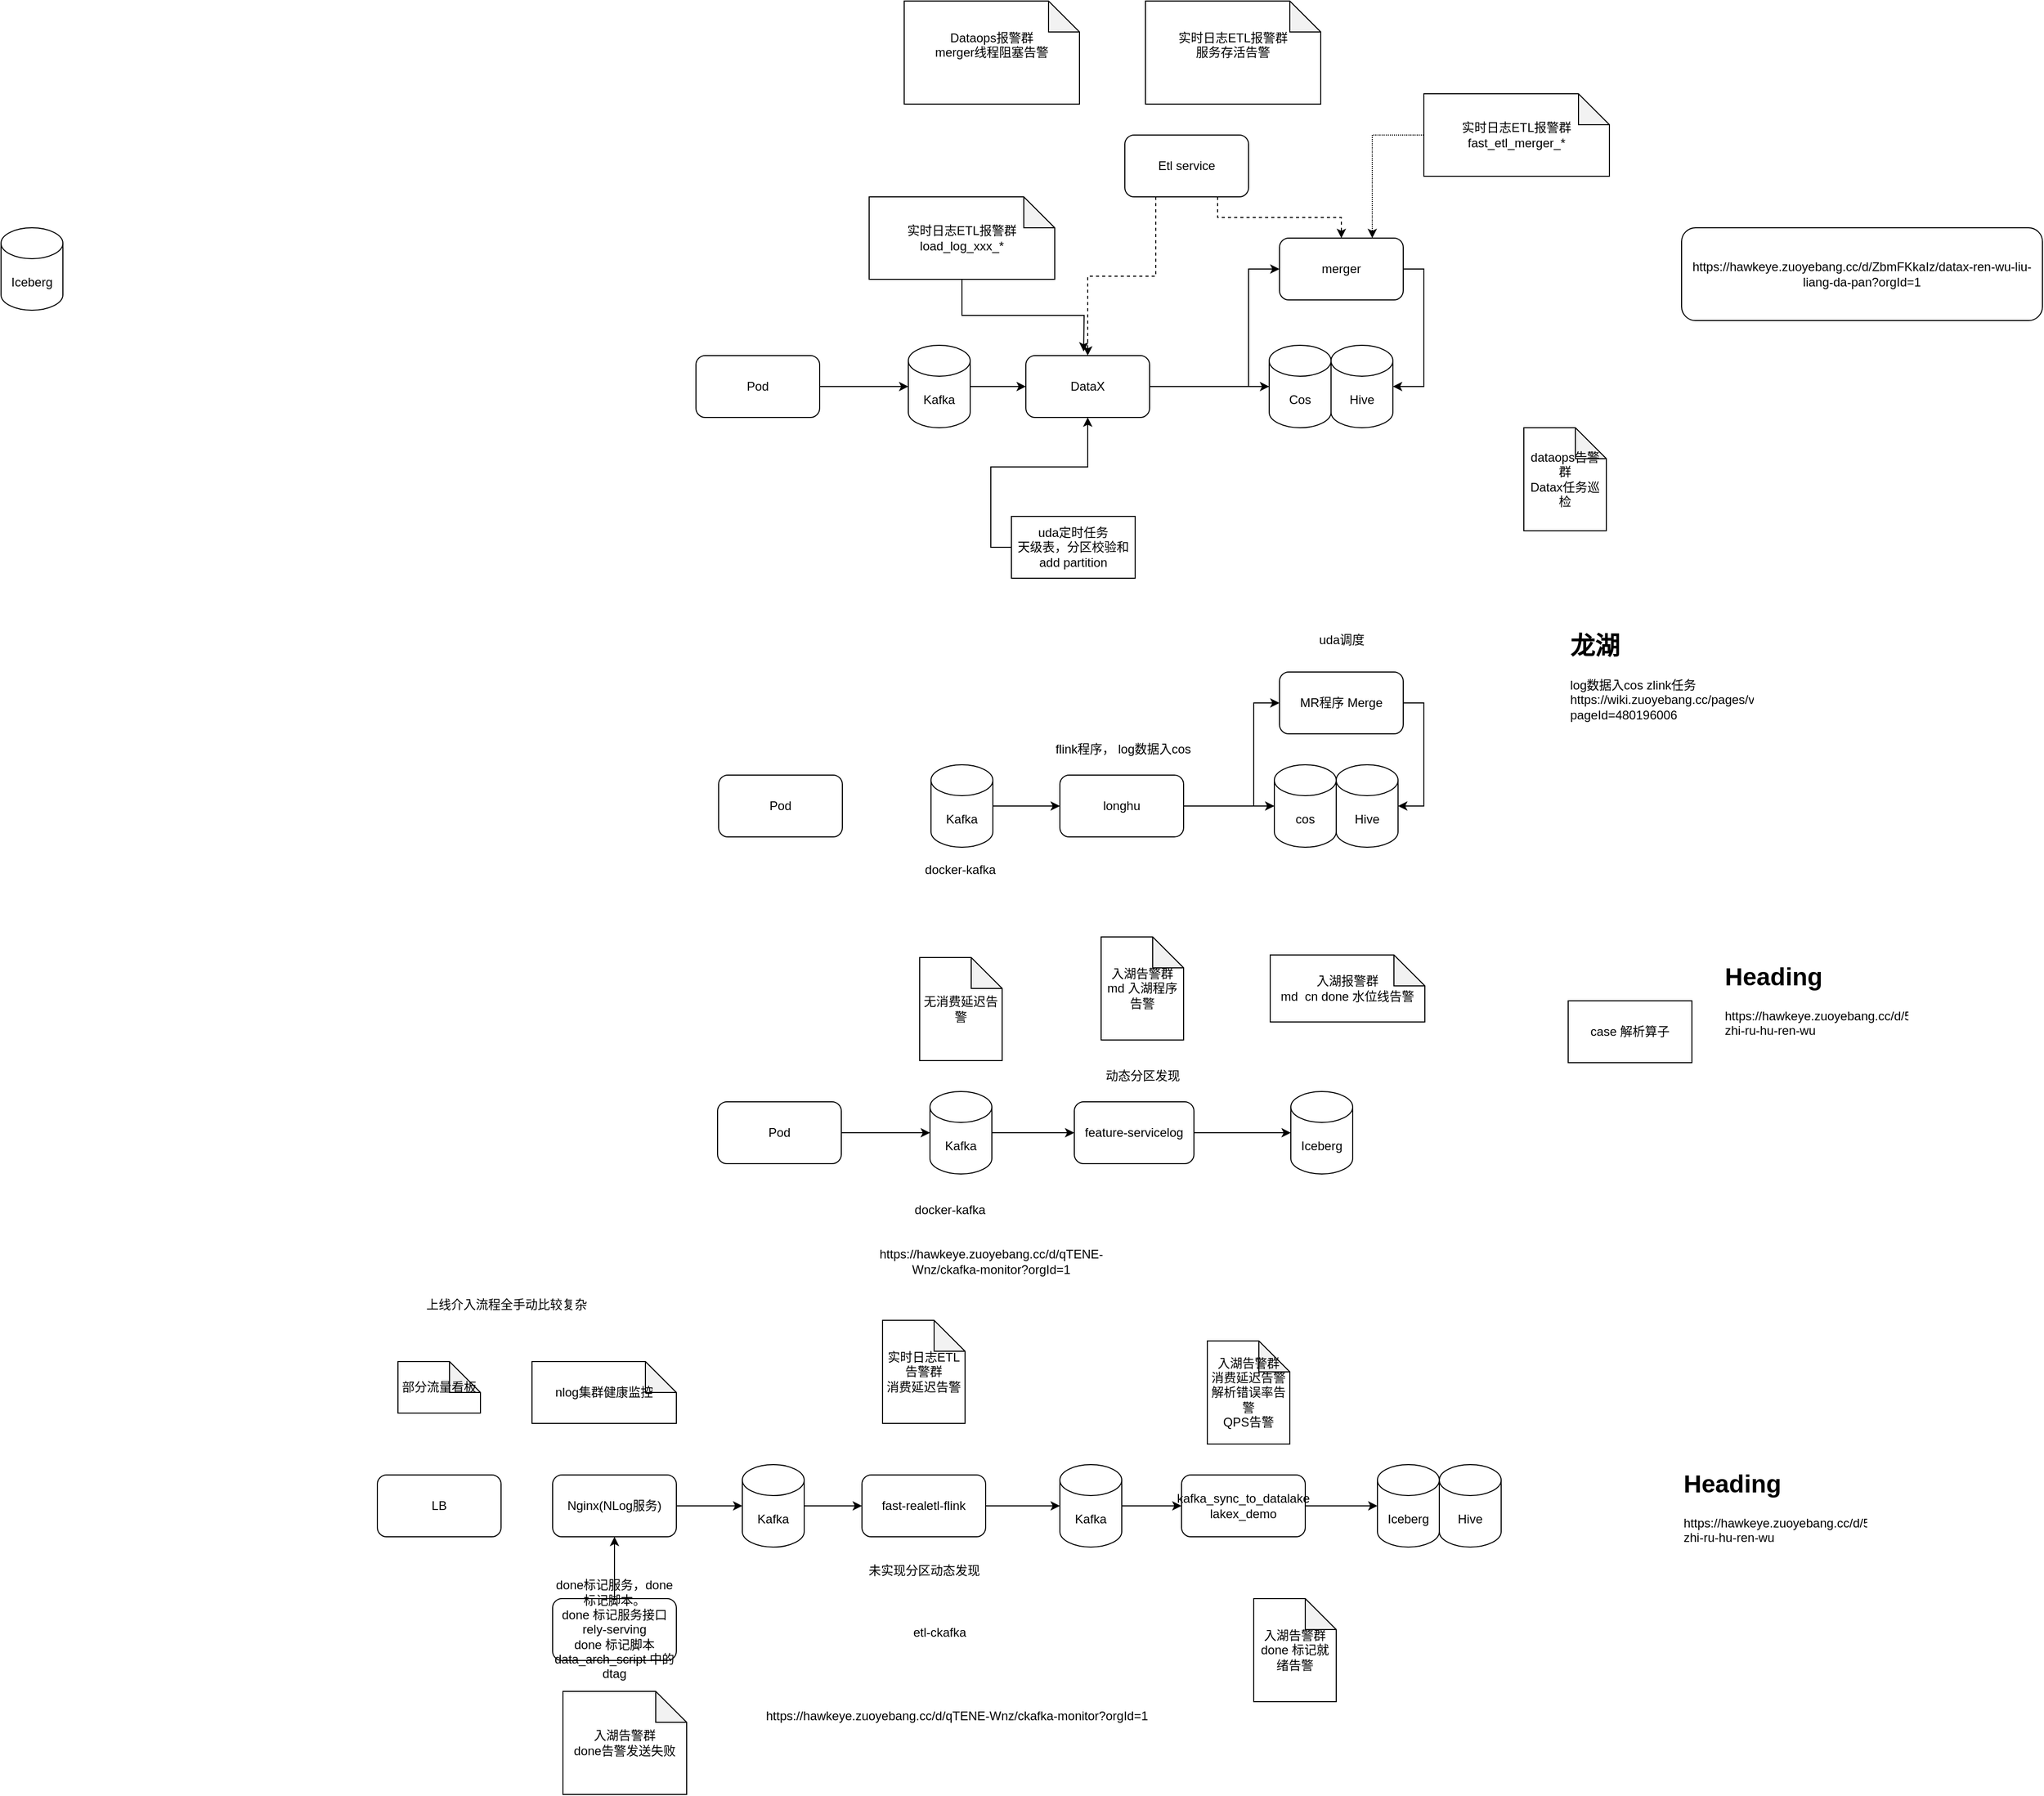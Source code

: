 <mxfile version="24.4.9" type="github">
  <diagram name="第 1 页" id="8TyQ_WzbEVN8jgP6hKr9">
    <mxGraphModel dx="2084" dy="638" grid="1" gridSize="10" guides="1" tooltips="1" connect="1" arrows="1" fold="1" page="1" pageScale="1" pageWidth="827" pageHeight="1169" math="0" shadow="0">
      <root>
        <mxCell id="0" />
        <mxCell id="1" parent="0" />
        <mxCell id="jp1PTQuWplXu-e_FXXWB-3" value="Iceberg" style="shape=cylinder3;whiteSpace=wrap;html=1;boundedLbl=1;backgroundOutline=1;size=15;" vertex="1" parent="1">
          <mxGeometry x="-650" y="360" width="60" height="80" as="geometry" />
        </mxCell>
        <mxCell id="jp1PTQuWplXu-e_FXXWB-5" value="Hive" style="shape=cylinder3;whiteSpace=wrap;html=1;boundedLbl=1;backgroundOutline=1;size=15;" vertex="1" parent="1">
          <mxGeometry x="640" y="474" width="60" height="80" as="geometry" />
        </mxCell>
        <mxCell id="jp1PTQuWplXu-e_FXXWB-34" style="edgeStyle=orthogonalEdgeStyle;rounded=0;orthogonalLoop=1;jettySize=auto;html=1;exitX=1;exitY=0.5;exitDx=0;exitDy=0;exitPerimeter=0;entryX=0;entryY=0.5;entryDx=0;entryDy=0;" edge="1" parent="1" source="jp1PTQuWplXu-e_FXXWB-6" target="jp1PTQuWplXu-e_FXXWB-33">
          <mxGeometry relative="1" as="geometry" />
        </mxCell>
        <mxCell id="jp1PTQuWplXu-e_FXXWB-6" value="Kafka" style="shape=cylinder3;whiteSpace=wrap;html=1;boundedLbl=1;backgroundOutline=1;size=15;" vertex="1" parent="1">
          <mxGeometry x="251" y="1198" width="60" height="80" as="geometry" />
        </mxCell>
        <mxCell id="jp1PTQuWplXu-e_FXXWB-38" value="" style="edgeStyle=orthogonalEdgeStyle;rounded=0;orthogonalLoop=1;jettySize=auto;html=1;" edge="1" parent="1" source="jp1PTQuWplXu-e_FXXWB-8" target="jp1PTQuWplXu-e_FXXWB-37">
          <mxGeometry relative="1" as="geometry" />
        </mxCell>
        <mxCell id="jp1PTQuWplXu-e_FXXWB-8" value="Kafka" style="shape=cylinder3;whiteSpace=wrap;html=1;boundedLbl=1;backgroundOutline=1;size=15;" vertex="1" parent="1">
          <mxGeometry x="69" y="1560" width="60" height="80" as="geometry" />
        </mxCell>
        <mxCell id="jp1PTQuWplXu-e_FXXWB-9" value="Nginx(NLog服务)" style="rounded=1;whiteSpace=wrap;html=1;" vertex="1" parent="1">
          <mxGeometry x="-115" y="1570" width="120" height="60" as="geometry" />
        </mxCell>
        <mxCell id="jp1PTQuWplXu-e_FXXWB-10" value="DataX" style="rounded=1;whiteSpace=wrap;html=1;" vertex="1" parent="1">
          <mxGeometry x="344" y="484" width="120" height="60" as="geometry" />
        </mxCell>
        <mxCell id="jp1PTQuWplXu-e_FXXWB-11" value="merger" style="rounded=1;whiteSpace=wrap;html=1;" vertex="1" parent="1">
          <mxGeometry x="590" y="370" width="120" height="60" as="geometry" />
        </mxCell>
        <mxCell id="jp1PTQuWplXu-e_FXXWB-16" style="edgeStyle=orthogonalEdgeStyle;rounded=0;orthogonalLoop=1;jettySize=auto;html=1;exitX=0;exitY=0.5;exitDx=0;exitDy=0;exitPerimeter=0;entryX=0;entryY=0.5;entryDx=0;entryDy=0;" edge="1" parent="1" source="jp1PTQuWplXu-e_FXXWB-15" target="jp1PTQuWplXu-e_FXXWB-11">
          <mxGeometry relative="1" as="geometry" />
        </mxCell>
        <mxCell id="jp1PTQuWplXu-e_FXXWB-15" value="Cos" style="shape=cylinder3;whiteSpace=wrap;html=1;boundedLbl=1;backgroundOutline=1;size=15;" vertex="1" parent="1">
          <mxGeometry x="580" y="474" width="60" height="80" as="geometry" />
        </mxCell>
        <mxCell id="jp1PTQuWplXu-e_FXXWB-17" style="edgeStyle=orthogonalEdgeStyle;rounded=0;orthogonalLoop=1;jettySize=auto;html=1;exitX=1;exitY=0.5;exitDx=0;exitDy=0;entryX=1;entryY=0.5;entryDx=0;entryDy=0;entryPerimeter=0;" edge="1" parent="1" source="jp1PTQuWplXu-e_FXXWB-11" target="jp1PTQuWplXu-e_FXXWB-5">
          <mxGeometry relative="1" as="geometry" />
        </mxCell>
        <mxCell id="jp1PTQuWplXu-e_FXXWB-19" style="edgeStyle=orthogonalEdgeStyle;rounded=0;orthogonalLoop=1;jettySize=auto;html=1;exitX=1;exitY=0.5;exitDx=0;exitDy=0;exitPerimeter=0;entryX=0;entryY=0.5;entryDx=0;entryDy=0;" edge="1" parent="1" source="jp1PTQuWplXu-e_FXXWB-18" target="jp1PTQuWplXu-e_FXXWB-10">
          <mxGeometry relative="1" as="geometry" />
        </mxCell>
        <mxCell id="jp1PTQuWplXu-e_FXXWB-18" value="Kafka" style="shape=cylinder3;whiteSpace=wrap;html=1;boundedLbl=1;backgroundOutline=1;size=15;" vertex="1" parent="1">
          <mxGeometry x="230" y="474" width="60" height="80" as="geometry" />
        </mxCell>
        <mxCell id="jp1PTQuWplXu-e_FXXWB-20" style="edgeStyle=orthogonalEdgeStyle;rounded=0;orthogonalLoop=1;jettySize=auto;html=1;exitX=1;exitY=0.5;exitDx=0;exitDy=0;entryX=0;entryY=0.5;entryDx=0;entryDy=0;entryPerimeter=0;" edge="1" parent="1" source="jp1PTQuWplXu-e_FXXWB-10" target="jp1PTQuWplXu-e_FXXWB-15">
          <mxGeometry relative="1" as="geometry" />
        </mxCell>
        <mxCell id="jp1PTQuWplXu-e_FXXWB-22" style="edgeStyle=orthogonalEdgeStyle;rounded=0;orthogonalLoop=1;jettySize=auto;html=1;exitX=0.25;exitY=1;exitDx=0;exitDy=0;dashed=1;" edge="1" parent="1" source="jp1PTQuWplXu-e_FXXWB-21" target="jp1PTQuWplXu-e_FXXWB-10">
          <mxGeometry relative="1" as="geometry" />
        </mxCell>
        <mxCell id="jp1PTQuWplXu-e_FXXWB-23" style="edgeStyle=orthogonalEdgeStyle;rounded=0;orthogonalLoop=1;jettySize=auto;html=1;exitX=0.75;exitY=1;exitDx=0;exitDy=0;dashed=1;" edge="1" parent="1" source="jp1PTQuWplXu-e_FXXWB-21" target="jp1PTQuWplXu-e_FXXWB-11">
          <mxGeometry relative="1" as="geometry" />
        </mxCell>
        <mxCell id="jp1PTQuWplXu-e_FXXWB-21" value="Etl service" style="rounded=1;whiteSpace=wrap;html=1;" vertex="1" parent="1">
          <mxGeometry x="440" y="270" width="120" height="60" as="geometry" />
        </mxCell>
        <mxCell id="jp1PTQuWplXu-e_FXXWB-26" value="Pod" style="rounded=1;whiteSpace=wrap;html=1;" vertex="1" parent="1">
          <mxGeometry x="24" y="484" width="120" height="60" as="geometry" />
        </mxCell>
        <mxCell id="jp1PTQuWplXu-e_FXXWB-27" style="edgeStyle=orthogonalEdgeStyle;rounded=0;orthogonalLoop=1;jettySize=auto;html=1;exitX=1;exitY=0.5;exitDx=0;exitDy=0;entryX=0;entryY=0.5;entryDx=0;entryDy=0;entryPerimeter=0;" edge="1" parent="1" source="jp1PTQuWplXu-e_FXXWB-26" target="jp1PTQuWplXu-e_FXXWB-18">
          <mxGeometry relative="1" as="geometry" />
        </mxCell>
        <mxCell id="jp1PTQuWplXu-e_FXXWB-49" style="edgeStyle=orthogonalEdgeStyle;rounded=0;orthogonalLoop=1;jettySize=auto;html=1;exitX=0;exitY=0.5;exitDx=0;exitDy=0;exitPerimeter=0;entryX=0.75;entryY=0;entryDx=0;entryDy=0;dashed=1;dashPattern=1 1;" edge="1" parent="1" source="jp1PTQuWplXu-e_FXXWB-30" target="jp1PTQuWplXu-e_FXXWB-11">
          <mxGeometry relative="1" as="geometry" />
        </mxCell>
        <mxCell id="jp1PTQuWplXu-e_FXXWB-30" value="&lt;span style=&quot;text-wrap: nowrap;&quot;&gt;实时日志ETL报警群&lt;/span&gt;&lt;br style=&quot;text-wrap: nowrap;&quot;&gt;&lt;span style=&quot;text-wrap: nowrap;&quot;&gt;fast_etl_merger_*&lt;/span&gt;" style="shape=note;whiteSpace=wrap;html=1;backgroundOutline=1;darkOpacity=0.05;" vertex="1" parent="1">
          <mxGeometry x="730" y="230" width="180" height="80" as="geometry" />
        </mxCell>
        <mxCell id="jp1PTQuWplXu-e_FXXWB-32" style="edgeStyle=orthogonalEdgeStyle;rounded=0;orthogonalLoop=1;jettySize=auto;html=1;exitX=1;exitY=0.5;exitDx=0;exitDy=0;entryX=0;entryY=0.5;entryDx=0;entryDy=0;entryPerimeter=0;" edge="1" parent="1" source="jp1PTQuWplXu-e_FXXWB-9" target="jp1PTQuWplXu-e_FXXWB-8">
          <mxGeometry relative="1" as="geometry" />
        </mxCell>
        <mxCell id="jp1PTQuWplXu-e_FXXWB-33" value="feature-servicelog" style="rounded=1;whiteSpace=wrap;html=1;" vertex="1" parent="1">
          <mxGeometry x="391" y="1208" width="116" height="60" as="geometry" />
        </mxCell>
        <mxCell id="jp1PTQuWplXu-e_FXXWB-35" value="Iceberg" style="shape=cylinder3;whiteSpace=wrap;html=1;boundedLbl=1;backgroundOutline=1;size=15;" vertex="1" parent="1">
          <mxGeometry x="601" y="1198" width="60" height="80" as="geometry" />
        </mxCell>
        <mxCell id="jp1PTQuWplXu-e_FXXWB-36" style="edgeStyle=orthogonalEdgeStyle;rounded=0;orthogonalLoop=1;jettySize=auto;html=1;exitX=1;exitY=0.5;exitDx=0;exitDy=0;entryX=0;entryY=0.5;entryDx=0;entryDy=0;entryPerimeter=0;" edge="1" parent="1" source="jp1PTQuWplXu-e_FXXWB-33" target="jp1PTQuWplXu-e_FXXWB-35">
          <mxGeometry relative="1" as="geometry" />
        </mxCell>
        <mxCell id="jp1PTQuWplXu-e_FXXWB-40" style="edgeStyle=orthogonalEdgeStyle;rounded=0;orthogonalLoop=1;jettySize=auto;html=1;exitX=1;exitY=0.5;exitDx=0;exitDy=0;" edge="1" parent="1" source="jp1PTQuWplXu-e_FXXWB-37" target="jp1PTQuWplXu-e_FXXWB-39">
          <mxGeometry relative="1" as="geometry" />
        </mxCell>
        <mxCell id="jp1PTQuWplXu-e_FXXWB-37" value="fast-realetl-flink" style="rounded=1;whiteSpace=wrap;html=1;" vertex="1" parent="1">
          <mxGeometry x="185" y="1570" width="120" height="60" as="geometry" />
        </mxCell>
        <mxCell id="jp1PTQuWplXu-e_FXXWB-42" style="edgeStyle=orthogonalEdgeStyle;rounded=0;orthogonalLoop=1;jettySize=auto;html=1;exitX=1;exitY=0.5;exitDx=0;exitDy=0;exitPerimeter=0;" edge="1" parent="1" source="jp1PTQuWplXu-e_FXXWB-39" target="jp1PTQuWplXu-e_FXXWB-41">
          <mxGeometry relative="1" as="geometry" />
        </mxCell>
        <mxCell id="jp1PTQuWplXu-e_FXXWB-39" value="Kafka" style="shape=cylinder3;whiteSpace=wrap;html=1;boundedLbl=1;backgroundOutline=1;size=15;" vertex="1" parent="1">
          <mxGeometry x="377" y="1560" width="60" height="80" as="geometry" />
        </mxCell>
        <mxCell id="jp1PTQuWplXu-e_FXXWB-41" value="kafka_sync_to_datalake&lt;br&gt;lakex_demo" style="rounded=1;whiteSpace=wrap;html=1;" vertex="1" parent="1">
          <mxGeometry x="495" y="1570" width="120" height="60" as="geometry" />
        </mxCell>
        <mxCell id="jp1PTQuWplXu-e_FXXWB-43" value="Iceberg" style="shape=cylinder3;whiteSpace=wrap;html=1;boundedLbl=1;backgroundOutline=1;size=15;" vertex="1" parent="1">
          <mxGeometry x="685" y="1560" width="60" height="80" as="geometry" />
        </mxCell>
        <mxCell id="jp1PTQuWplXu-e_FXXWB-44" style="edgeStyle=orthogonalEdgeStyle;rounded=0;orthogonalLoop=1;jettySize=auto;html=1;exitX=1;exitY=0.5;exitDx=0;exitDy=0;entryX=0;entryY=0.5;entryDx=0;entryDy=0;entryPerimeter=0;" edge="1" parent="1" source="jp1PTQuWplXu-e_FXXWB-41" target="jp1PTQuWplXu-e_FXXWB-43">
          <mxGeometry relative="1" as="geometry" />
        </mxCell>
        <mxCell id="jp1PTQuWplXu-e_FXXWB-45" value="动态分区发现" style="text;html=1;align=center;verticalAlign=middle;resizable=0;points=[];autosize=1;strokeColor=none;fillColor=none;" vertex="1" parent="1">
          <mxGeometry x="407" y="1168" width="100" height="30" as="geometry" />
        </mxCell>
        <mxCell id="jp1PTQuWplXu-e_FXXWB-46" value="Pod" style="rounded=1;whiteSpace=wrap;html=1;" vertex="1" parent="1">
          <mxGeometry x="45" y="1208" width="120" height="60" as="geometry" />
        </mxCell>
        <mxCell id="jp1PTQuWplXu-e_FXXWB-47" style="edgeStyle=orthogonalEdgeStyle;rounded=0;orthogonalLoop=1;jettySize=auto;html=1;exitX=1;exitY=0.5;exitDx=0;exitDy=0;entryX=0;entryY=0.5;entryDx=0;entryDy=0;entryPerimeter=0;" edge="1" parent="1" source="jp1PTQuWplXu-e_FXXWB-46" target="jp1PTQuWplXu-e_FXXWB-6">
          <mxGeometry relative="1" as="geometry" />
        </mxCell>
        <mxCell id="jp1PTQuWplXu-e_FXXWB-48" value="入湖报警群&lt;br&gt;md&amp;nbsp; cn done 水位线告警" style="shape=note;whiteSpace=wrap;html=1;backgroundOutline=1;darkOpacity=0.05;" vertex="1" parent="1">
          <mxGeometry x="581" y="1065.5" width="150" height="65" as="geometry" />
        </mxCell>
        <mxCell id="jp1PTQuWplXu-e_FXXWB-50" value="无消费延迟告警" style="shape=note;whiteSpace=wrap;html=1;backgroundOutline=1;darkOpacity=0.05;" vertex="1" parent="1">
          <mxGeometry x="241" y="1068" width="80" height="100" as="geometry" />
        </mxCell>
        <mxCell id="jp1PTQuWplXu-e_FXXWB-51" value="入湖告警群&lt;br&gt;md 入湖程序告警" style="shape=note;whiteSpace=wrap;html=1;backgroundOutline=1;darkOpacity=0.05;" vertex="1" parent="1">
          <mxGeometry x="417" y="1048" width="80" height="100" as="geometry" />
        </mxCell>
        <mxCell id="jp1PTQuWplXu-e_FXXWB-52" value="LB" style="rounded=1;whiteSpace=wrap;html=1;" vertex="1" parent="1">
          <mxGeometry x="-285" y="1570" width="120" height="60" as="geometry" />
        </mxCell>
        <mxCell id="jp1PTQuWplXu-e_FXXWB-53" value="nlog集群健康监控" style="shape=note;whiteSpace=wrap;html=1;backgroundOutline=1;darkOpacity=0.05;" vertex="1" parent="1">
          <mxGeometry x="-135" y="1460" width="140" height="60" as="geometry" />
        </mxCell>
        <mxCell id="jp1PTQuWplXu-e_FXXWB-54" value="部分流量看板" style="shape=note;whiteSpace=wrap;html=1;backgroundOutline=1;darkOpacity=0.05;" vertex="1" parent="1">
          <mxGeometry x="-265" y="1460" width="80" height="50" as="geometry" />
        </mxCell>
        <mxCell id="jp1PTQuWplXu-e_FXXWB-57" style="edgeStyle=orthogonalEdgeStyle;rounded=0;orthogonalLoop=1;jettySize=auto;html=1;exitX=0.5;exitY=0;exitDx=0;exitDy=0;entryX=0.5;entryY=1;entryDx=0;entryDy=0;" edge="1" parent="1" source="jp1PTQuWplXu-e_FXXWB-56" target="jp1PTQuWplXu-e_FXXWB-9">
          <mxGeometry relative="1" as="geometry" />
        </mxCell>
        <mxCell id="jp1PTQuWplXu-e_FXXWB-56" value="&lt;div&gt;done标记服务，done标记脚本。&lt;/div&gt;&lt;div&gt;done 标记服务接口 rely-serving&lt;/div&gt;&lt;div&gt;done 标记脚本 data_arch_script 中的 dtag&lt;/div&gt;" style="rounded=1;whiteSpace=wrap;html=1;" vertex="1" parent="1">
          <mxGeometry x="-115" y="1690" width="120" height="60" as="geometry" />
        </mxCell>
        <mxCell id="jp1PTQuWplXu-e_FXXWB-58" value="入湖告警群&lt;br&gt;done告警发送失败" style="shape=note;whiteSpace=wrap;html=1;backgroundOutline=1;darkOpacity=0.05;" vertex="1" parent="1">
          <mxGeometry x="-105" y="1780" width="120" height="100" as="geometry" />
        </mxCell>
        <mxCell id="jp1PTQuWplXu-e_FXXWB-59" value="实时日志ETL告警群&lt;br&gt;消费延迟告警" style="shape=note;whiteSpace=wrap;html=1;backgroundOutline=1;darkOpacity=0.05;" vertex="1" parent="1">
          <mxGeometry x="205" y="1420" width="80" height="100" as="geometry" />
        </mxCell>
        <mxCell id="jp1PTQuWplXu-e_FXXWB-60" value="未实现分区动态发现" style="text;html=1;align=center;verticalAlign=middle;resizable=0;points=[];autosize=1;strokeColor=none;fillColor=none;" vertex="1" parent="1">
          <mxGeometry x="180" y="1648" width="130" height="30" as="geometry" />
        </mxCell>
        <mxCell id="jp1PTQuWplXu-e_FXXWB-61" value="入湖告警群&lt;br&gt;消费延迟告警&lt;br&gt;解析错误率告警&lt;br&gt;QPS告警" style="shape=note;whiteSpace=wrap;html=1;backgroundOutline=1;darkOpacity=0.05;" vertex="1" parent="1">
          <mxGeometry x="520" y="1440" width="80" height="100" as="geometry" />
        </mxCell>
        <mxCell id="jp1PTQuWplXu-e_FXXWB-62" value="Hive" style="shape=cylinder3;whiteSpace=wrap;html=1;boundedLbl=1;backgroundOutline=1;size=15;" vertex="1" parent="1">
          <mxGeometry x="745" y="1560" width="60" height="80" as="geometry" />
        </mxCell>
        <mxCell id="jp1PTQuWplXu-e_FXXWB-63" value="入湖告警群&lt;br&gt;done 标记就绪告警" style="shape=note;whiteSpace=wrap;html=1;backgroundOutline=1;darkOpacity=0.05;" vertex="1" parent="1">
          <mxGeometry x="565" y="1690" width="80" height="100" as="geometry" />
        </mxCell>
        <mxCell id="jp1PTQuWplXu-e_FXXWB-64" value="Pod" style="rounded=1;whiteSpace=wrap;html=1;" vertex="1" parent="1">
          <mxGeometry x="46" y="891" width="120" height="60" as="geometry" />
        </mxCell>
        <mxCell id="jp1PTQuWplXu-e_FXXWB-68" style="edgeStyle=orthogonalEdgeStyle;rounded=0;orthogonalLoop=1;jettySize=auto;html=1;exitX=1;exitY=0.5;exitDx=0;exitDy=0;exitPerimeter=0;entryX=0;entryY=0.5;entryDx=0;entryDy=0;" edge="1" parent="1" source="jp1PTQuWplXu-e_FXXWB-65" target="jp1PTQuWplXu-e_FXXWB-67">
          <mxGeometry relative="1" as="geometry" />
        </mxCell>
        <mxCell id="jp1PTQuWplXu-e_FXXWB-65" value="Kafka" style="shape=cylinder3;whiteSpace=wrap;html=1;boundedLbl=1;backgroundOutline=1;size=15;" vertex="1" parent="1">
          <mxGeometry x="252" y="881" width="60" height="80" as="geometry" />
        </mxCell>
        <mxCell id="jp1PTQuWplXu-e_FXXWB-67" value="longhu" style="rounded=1;whiteSpace=wrap;html=1;" vertex="1" parent="1">
          <mxGeometry x="377" y="891" width="120" height="60" as="geometry" />
        </mxCell>
        <mxCell id="jp1PTQuWplXu-e_FXXWB-73" style="edgeStyle=orthogonalEdgeStyle;rounded=0;orthogonalLoop=1;jettySize=auto;html=1;exitX=0;exitY=0.5;exitDx=0;exitDy=0;exitPerimeter=0;entryX=0;entryY=0.5;entryDx=0;entryDy=0;" edge="1" parent="1" source="jp1PTQuWplXu-e_FXXWB-69" target="jp1PTQuWplXu-e_FXXWB-72">
          <mxGeometry relative="1" as="geometry" />
        </mxCell>
        <mxCell id="jp1PTQuWplXu-e_FXXWB-69" value="cos" style="shape=cylinder3;whiteSpace=wrap;html=1;boundedLbl=1;backgroundOutline=1;size=15;" vertex="1" parent="1">
          <mxGeometry x="585" y="881" width="60" height="80" as="geometry" />
        </mxCell>
        <mxCell id="jp1PTQuWplXu-e_FXXWB-70" style="edgeStyle=orthogonalEdgeStyle;rounded=0;orthogonalLoop=1;jettySize=auto;html=1;exitX=1;exitY=0.5;exitDx=0;exitDy=0;entryX=0;entryY=0.5;entryDx=0;entryDy=0;entryPerimeter=0;" edge="1" parent="1" source="jp1PTQuWplXu-e_FXXWB-67" target="jp1PTQuWplXu-e_FXXWB-69">
          <mxGeometry relative="1" as="geometry" />
        </mxCell>
        <mxCell id="jp1PTQuWplXu-e_FXXWB-71" value="Hive" style="shape=cylinder3;whiteSpace=wrap;html=1;boundedLbl=1;backgroundOutline=1;size=15;" vertex="1" parent="1">
          <mxGeometry x="645" y="881" width="60" height="80" as="geometry" />
        </mxCell>
        <mxCell id="jp1PTQuWplXu-e_FXXWB-72" value="MR程序 Merge" style="rounded=1;whiteSpace=wrap;html=1;" vertex="1" parent="1">
          <mxGeometry x="590" y="791" width="120" height="60" as="geometry" />
        </mxCell>
        <mxCell id="jp1PTQuWplXu-e_FXXWB-74" style="edgeStyle=orthogonalEdgeStyle;rounded=0;orthogonalLoop=1;jettySize=auto;html=1;exitX=1;exitY=0.5;exitDx=0;exitDy=0;entryX=1;entryY=0.5;entryDx=0;entryDy=0;entryPerimeter=0;" edge="1" parent="1" source="jp1PTQuWplXu-e_FXXWB-72" target="jp1PTQuWplXu-e_FXXWB-71">
          <mxGeometry relative="1" as="geometry" />
        </mxCell>
        <mxCell id="jp1PTQuWplXu-e_FXXWB-75" value="flink程序， log数据入cos" style="text;html=1;align=center;verticalAlign=middle;resizable=0;points=[];autosize=1;strokeColor=none;fillColor=none;" vertex="1" parent="1">
          <mxGeometry x="363" y="851" width="150" height="30" as="geometry" />
        </mxCell>
        <mxCell id="jp1PTQuWplXu-e_FXXWB-76" value="uda调度" style="text;html=1;align=center;verticalAlign=middle;resizable=0;points=[];autosize=1;strokeColor=none;fillColor=none;" vertex="1" parent="1">
          <mxGeometry x="615" y="745" width="70" height="30" as="geometry" />
        </mxCell>
        <mxCell id="jp1PTQuWplXu-e_FXXWB-79" style="edgeStyle=orthogonalEdgeStyle;rounded=0;orthogonalLoop=1;jettySize=auto;html=1;exitX=0;exitY=0.5;exitDx=0;exitDy=0;entryX=0.5;entryY=1;entryDx=0;entryDy=0;" edge="1" parent="1" source="jp1PTQuWplXu-e_FXXWB-77" target="jp1PTQuWplXu-e_FXXWB-10">
          <mxGeometry relative="1" as="geometry" />
        </mxCell>
        <mxCell id="jp1PTQuWplXu-e_FXXWB-77" value="uda定时任务&lt;br&gt;天级表，分区校验和add partition" style="whiteSpace=wrap;html=1;" vertex="1" parent="1">
          <mxGeometry x="330" y="640" width="120" height="60" as="geometry" />
        </mxCell>
        <mxCell id="jp1PTQuWplXu-e_FXXWB-81" style="edgeStyle=orthogonalEdgeStyle;rounded=0;orthogonalLoop=1;jettySize=auto;html=1;exitX=0.5;exitY=1;exitDx=0;exitDy=0;exitPerimeter=0;" edge="1" parent="1" source="jp1PTQuWplXu-e_FXXWB-80">
          <mxGeometry relative="1" as="geometry">
            <mxPoint x="400" y="480" as="targetPoint" />
          </mxGeometry>
        </mxCell>
        <mxCell id="jp1PTQuWplXu-e_FXXWB-80" value="&lt;span style=&quot;text-wrap: nowrap;&quot;&gt;实时日志ETL报警群&lt;/span&gt;&lt;br style=&quot;text-wrap: nowrap;&quot;&gt;&lt;span style=&quot;text-wrap: nowrap;&quot;&gt;load_log_xxx_*&lt;/span&gt;" style="shape=note;whiteSpace=wrap;html=1;backgroundOutline=1;darkOpacity=0.05;" vertex="1" parent="1">
          <mxGeometry x="192" y="330" width="180" height="80" as="geometry" />
        </mxCell>
        <mxCell id="jp1PTQuWplXu-e_FXXWB-82" value="&lt;span style=&quot;text-wrap: nowrap;&quot;&gt;实时日志ETL报警群&lt;br&gt;服务存活告警&lt;br&gt;&lt;br&gt;&lt;/span&gt;" style="shape=note;whiteSpace=wrap;html=1;backgroundOutline=1;darkOpacity=0.05;" vertex="1" parent="1">
          <mxGeometry x="460" y="140" width="170" height="100" as="geometry" />
        </mxCell>
        <mxCell id="jp1PTQuWplXu-e_FXXWB-83" value="&lt;span style=&quot;text-wrap: nowrap;&quot;&gt;Dataops报警群&lt;br&gt;merger线程阻塞告警&lt;br&gt;&lt;br&gt;&lt;/span&gt;" style="shape=note;whiteSpace=wrap;html=1;backgroundOutline=1;darkOpacity=0.05;" vertex="1" parent="1">
          <mxGeometry x="226" y="140" width="170" height="100" as="geometry" />
        </mxCell>
        <mxCell id="jp1PTQuWplXu-e_FXXWB-84" value="dataops告警群&lt;br&gt;Datax任务巡检" style="shape=note;whiteSpace=wrap;html=1;backgroundOutline=1;darkOpacity=0.05;" vertex="1" parent="1">
          <mxGeometry x="827" y="554" width="80" height="100" as="geometry" />
        </mxCell>
        <mxCell id="jp1PTQuWplXu-e_FXXWB-85" value="上线介入流程全手动比较复杂" style="text;html=1;align=center;verticalAlign=middle;resizable=0;points=[];autosize=1;strokeColor=none;fillColor=none;" vertex="1" parent="1">
          <mxGeometry x="-250" y="1390" width="180" height="30" as="geometry" />
        </mxCell>
        <mxCell id="jp1PTQuWplXu-e_FXXWB-86" value="&lt;h1 style=&quot;margin-top: 0px;&quot;&gt;龙湖&lt;/h1&gt;&lt;p&gt;log数据入cos zlink任务&lt;br&gt;https://wiki.zuoyebang.cc/pages/viewpage.action?pageId=480196006&lt;br&gt;&lt;/p&gt;" style="text;html=1;whiteSpace=wrap;overflow=hidden;rounded=0;" vertex="1" parent="1">
          <mxGeometry x="870" y="745" width="180" height="120" as="geometry" />
        </mxCell>
        <mxCell id="jp1PTQuWplXu-e_FXXWB-87" value="case 解析算子" style="rounded=0;whiteSpace=wrap;html=1;" vertex="1" parent="1">
          <mxGeometry x="870" y="1110" width="120" height="60" as="geometry" />
        </mxCell>
        <mxCell id="jp1PTQuWplXu-e_FXXWB-88" value="&lt;h1 style=&quot;margin-top: 0px;&quot;&gt;Heading&lt;/h1&gt;&lt;p&gt;https://hawkeye.zuoyebang.cc/d/5B05pfTIk/ri-zhi-ru-hu-ren-wu&lt;br&gt;&lt;/p&gt;" style="text;html=1;whiteSpace=wrap;overflow=hidden;rounded=0;" vertex="1" parent="1">
          <mxGeometry x="980" y="1558" width="180" height="120" as="geometry" />
        </mxCell>
        <mxCell id="jp1PTQuWplXu-e_FXXWB-89" value="&lt;h1 style=&quot;margin-top: 0px;&quot;&gt;Heading&lt;/h1&gt;&lt;p&gt;https://hawkeye.zuoyebang.cc/d/5B05pfTIk/ri-zhi-ru-hu-ren-wu&lt;br&gt;&lt;/p&gt;" style="text;html=1;whiteSpace=wrap;overflow=hidden;rounded=0;" vertex="1" parent="1">
          <mxGeometry x="1020" y="1066" width="180" height="120" as="geometry" />
        </mxCell>
        <mxCell id="jp1PTQuWplXu-e_FXXWB-90" value="https://hawkeye.zuoyebang.cc/d/ZbmFKkaIz/datax-ren-wu-liu-liang-da-pan?orgId=1" style="rounded=1;whiteSpace=wrap;html=1;" vertex="1" parent="1">
          <mxGeometry x="980" y="360" width="350" height="90" as="geometry" />
        </mxCell>
        <UserObject label="https://hawkeye.zuoyebang.cc/d/qTENE-Wnz/ckafka-monitor?orgId=1" link="https://hawkeye.zuoyebang.cc/d/qTENE-Wnz/ckafka-monitor?orgId=1" id="jp1PTQuWplXu-e_FXXWB-91">
          <mxCell style="text;whiteSpace=wrap;" vertex="1" parent="1">
            <mxGeometry x="90" y="1790" width="400" height="40" as="geometry" />
          </mxCell>
        </UserObject>
        <mxCell id="jp1PTQuWplXu-e_FXXWB-92" value="etl-ckafka&lt;div&gt;&lt;br/&gt;&lt;/div&gt;" style="text;html=1;align=center;verticalAlign=middle;resizable=0;points=[];autosize=1;strokeColor=none;fillColor=none;" vertex="1" parent="1">
          <mxGeometry x="225" y="1710" width="70" height="40" as="geometry" />
        </mxCell>
        <mxCell id="jp1PTQuWplXu-e_FXXWB-93" value="docker-kafka" style="text;html=1;align=center;verticalAlign=middle;resizable=0;points=[];autosize=1;strokeColor=none;fillColor=none;" vertex="1" parent="1">
          <mxGeometry x="225" y="1298" width="90" height="30" as="geometry" />
        </mxCell>
        <mxCell id="jp1PTQuWplXu-e_FXXWB-94" value="&lt;span style=&quot;text-align: left; text-wrap: wrap;&quot;&gt;https://hawkeye.zuoyebang.cc/d/qTENE-Wnz/ckafka-monitor?orgId=1&lt;/span&gt;" style="text;html=1;align=center;verticalAlign=middle;resizable=0;points=[];autosize=1;strokeColor=none;fillColor=none;" vertex="1" parent="1">
          <mxGeometry x="115" y="1348" width="390" height="30" as="geometry" />
        </mxCell>
        <mxCell id="jp1PTQuWplXu-e_FXXWB-97" value="docker-kafka" style="text;html=1;align=center;verticalAlign=middle;resizable=0;points=[];autosize=1;strokeColor=none;fillColor=none;" vertex="1" parent="1">
          <mxGeometry x="235" y="968" width="90" height="30" as="geometry" />
        </mxCell>
      </root>
    </mxGraphModel>
  </diagram>
</mxfile>
